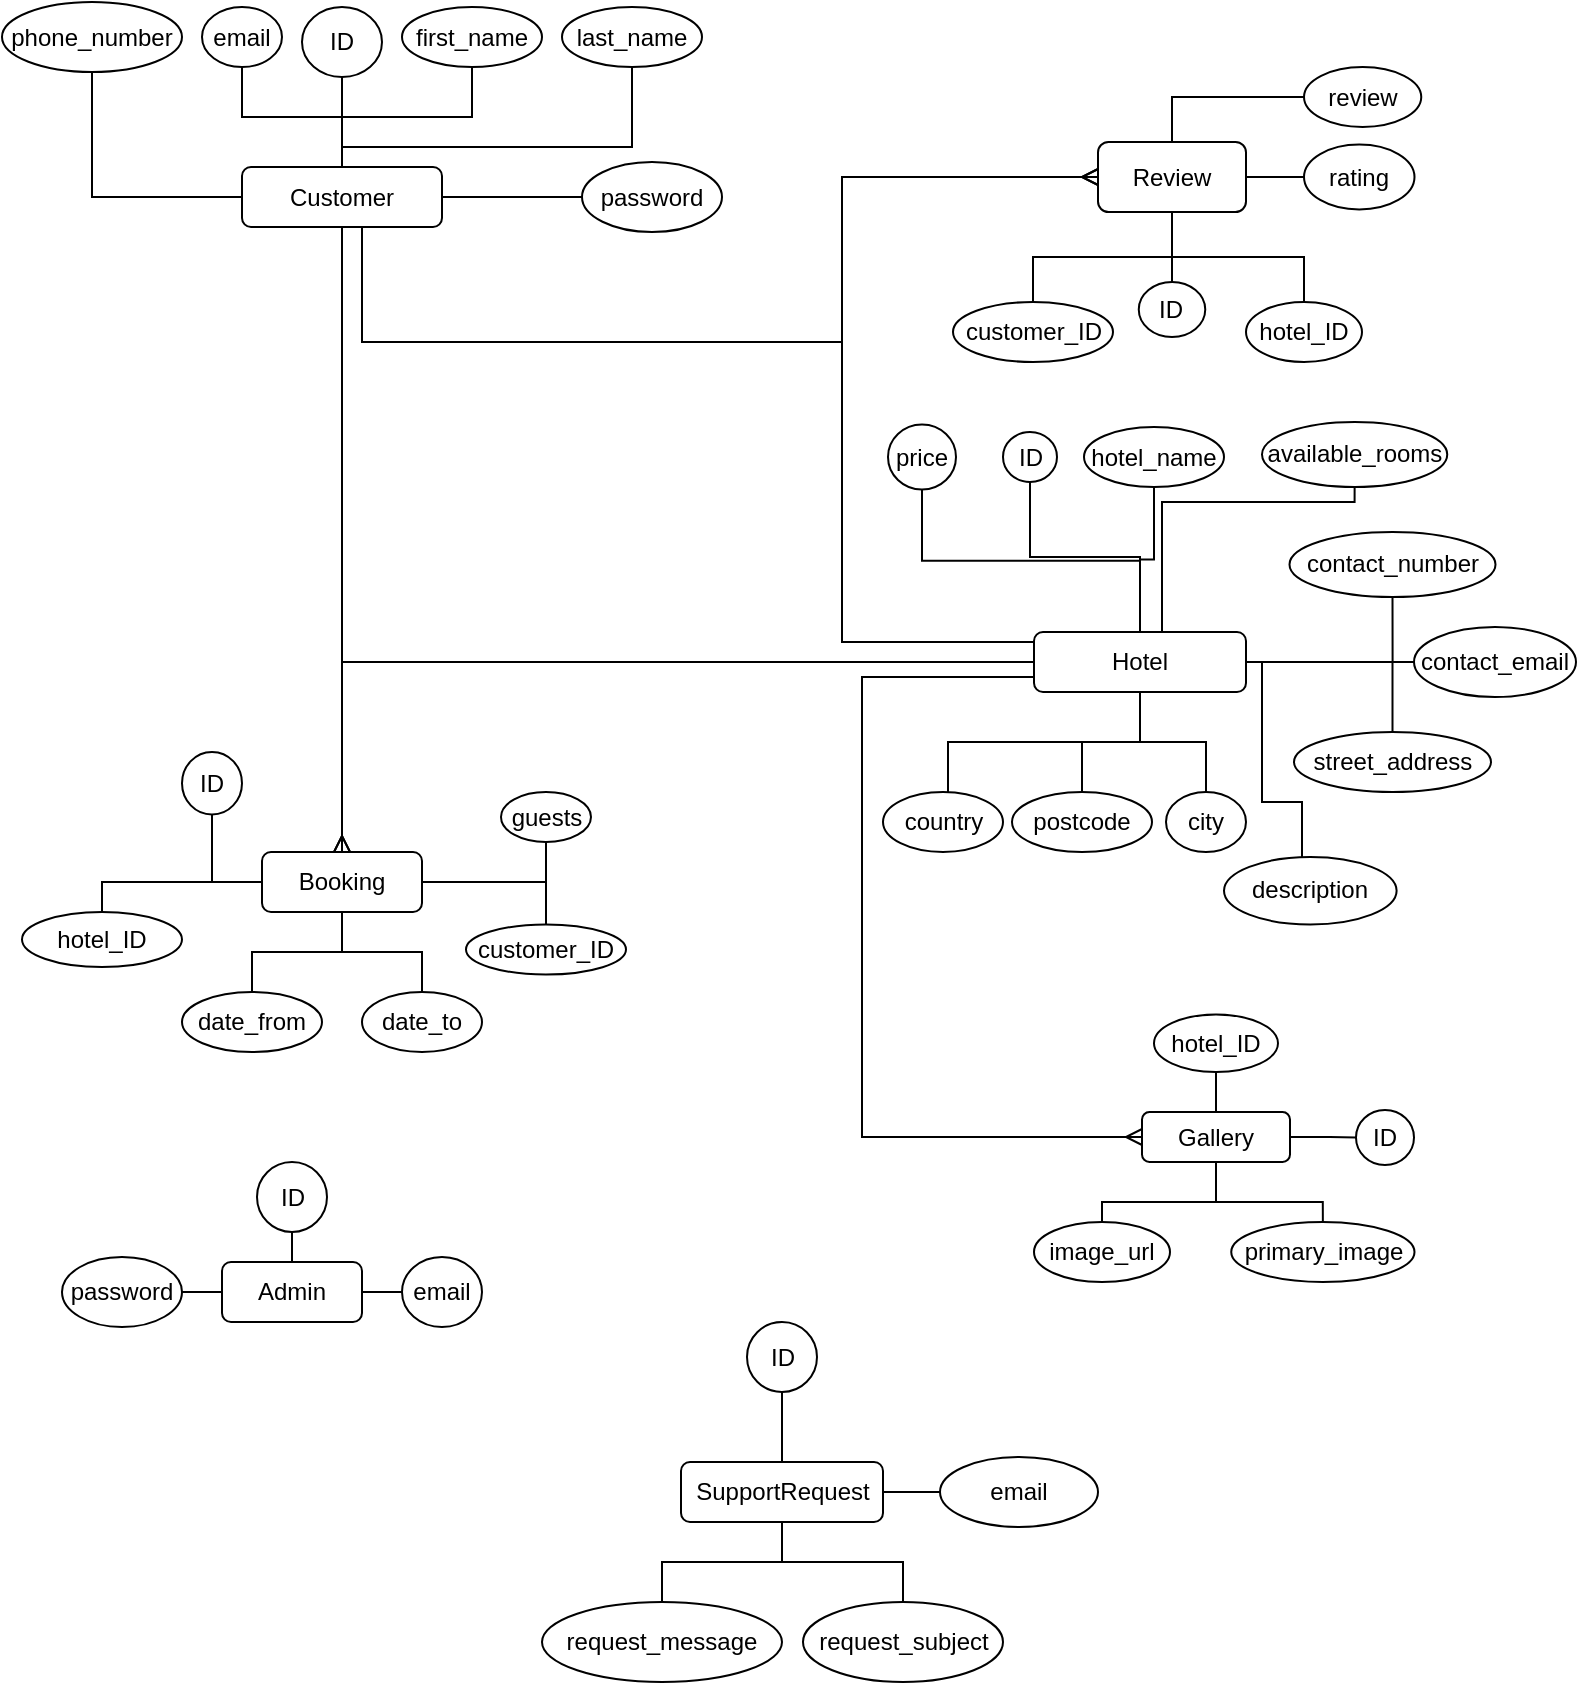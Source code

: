 <mxfile version="20.4.1" type="device"><diagram id="nB0RjBAhZN1iGKr2D2Qt" name="Page-1"><mxGraphModel dx="1422" dy="768" grid="1" gridSize="10" guides="1" tooltips="1" connect="1" arrows="1" fold="1" page="1" pageScale="1" pageWidth="827" pageHeight="1169" math="0" shadow="0"><root><mxCell id="0"/><mxCell id="1" parent="0"/><mxCell id="jhrG1ouG3pOS4XWM5spg-3" value="" style="edgeStyle=orthogonalEdgeStyle;rounded=0;orthogonalLoop=1;jettySize=auto;html=1;endArrow=none;endFill=0;" parent="1" source="jhrG1ouG3pOS4XWM5spg-1" target="jhrG1ouG3pOS4XWM5spg-2" edge="1"><mxGeometry relative="1" as="geometry"/></mxCell><mxCell id="jhrG1ouG3pOS4XWM5spg-10" value="" style="edgeStyle=orthogonalEdgeStyle;rounded=0;orthogonalLoop=1;jettySize=auto;html=1;endArrow=none;endFill=0;" parent="1" source="jhrG1ouG3pOS4XWM5spg-1" target="jhrG1ouG3pOS4XWM5spg-9" edge="1"><mxGeometry relative="1" as="geometry"/></mxCell><mxCell id="jhrG1ouG3pOS4XWM5spg-12" value="" style="edgeStyle=orthogonalEdgeStyle;rounded=0;orthogonalLoop=1;jettySize=auto;html=1;endArrow=none;endFill=0;" parent="1" source="jhrG1ouG3pOS4XWM5spg-1" target="jhrG1ouG3pOS4XWM5spg-11" edge="1"><mxGeometry relative="1" as="geometry"/></mxCell><mxCell id="jhrG1ouG3pOS4XWM5spg-14" value="" style="edgeStyle=orthogonalEdgeStyle;rounded=0;orthogonalLoop=1;jettySize=auto;html=1;endArrow=none;endFill=0;" parent="1" source="jhrG1ouG3pOS4XWM5spg-1" target="jhrG1ouG3pOS4XWM5spg-13" edge="1"><mxGeometry relative="1" as="geometry"/></mxCell><mxCell id="jhrG1ouG3pOS4XWM5spg-16" value="" style="edgeStyle=orthogonalEdgeStyle;rounded=0;orthogonalLoop=1;jettySize=auto;html=1;endArrow=none;endFill=0;" parent="1" source="jhrG1ouG3pOS4XWM5spg-1" target="jhrG1ouG3pOS4XWM5spg-15" edge="1"><mxGeometry relative="1" as="geometry"><Array as="points"><mxPoint x="210" y="132.5"/><mxPoint x="355" y="132.5"/></Array></mxGeometry></mxCell><mxCell id="jhrG1ouG3pOS4XWM5spg-18" value="" style="edgeStyle=orthogonalEdgeStyle;rounded=0;orthogonalLoop=1;jettySize=auto;html=1;endArrow=none;endFill=0;" parent="1" source="jhrG1ouG3pOS4XWM5spg-1" target="jhrG1ouG3pOS4XWM5spg-17" edge="1"><mxGeometry relative="1" as="geometry"/></mxCell><mxCell id="jhrG1ouG3pOS4XWM5spg-55" style="edgeStyle=orthogonalEdgeStyle;rounded=0;orthogonalLoop=1;jettySize=auto;html=1;endArrow=ERmany;endFill=0;" parent="1" source="jhrG1ouG3pOS4XWM5spg-1" target="jhrG1ouG3pOS4XWM5spg-38" edge="1"><mxGeometry relative="1" as="geometry"><Array as="points"><mxPoint x="210" y="410"/><mxPoint x="210" y="410"/></Array></mxGeometry></mxCell><mxCell id="jhrG1ouG3pOS4XWM5spg-74" style="edgeStyle=orthogonalEdgeStyle;rounded=0;orthogonalLoop=1;jettySize=auto;html=1;exitX=0.5;exitY=1;exitDx=0;exitDy=0;entryX=0;entryY=0.5;entryDx=0;entryDy=0;endArrow=ERmany;endFill=0;" parent="1" source="jhrG1ouG3pOS4XWM5spg-1" target="jhrG1ouG3pOS4XWM5spg-57" edge="1"><mxGeometry relative="1" as="geometry"><Array as="points"><mxPoint x="220" y="172"/><mxPoint x="220" y="230"/><mxPoint x="460" y="230"/><mxPoint x="460" y="148"/></Array></mxGeometry></mxCell><mxCell id="jhrG1ouG3pOS4XWM5spg-1" value="Customer" style="rounded=1;whiteSpace=wrap;html=1;" parent="1" vertex="1"><mxGeometry x="160" y="142.5" width="100" height="30" as="geometry"/></mxCell><mxCell id="jhrG1ouG3pOS4XWM5spg-2" value="ID" style="ellipse;whiteSpace=wrap;html=1;rounded=1;" parent="1" vertex="1"><mxGeometry x="190" y="62.5" width="40" height="35" as="geometry"/></mxCell><mxCell id="jhrG1ouG3pOS4XWM5spg-9" value="first_name" style="ellipse;whiteSpace=wrap;html=1;rounded=1;" parent="1" vertex="1"><mxGeometry x="240" y="62.5" width="70" height="30" as="geometry"/></mxCell><mxCell id="jhrG1ouG3pOS4XWM5spg-11" value="email" style="ellipse;whiteSpace=wrap;html=1;rounded=1;" parent="1" vertex="1"><mxGeometry x="140" y="62.5" width="40" height="30" as="geometry"/></mxCell><mxCell id="jhrG1ouG3pOS4XWM5spg-13" value="phone_number" style="ellipse;whiteSpace=wrap;html=1;rounded=1;" parent="1" vertex="1"><mxGeometry x="40" y="60" width="90" height="35" as="geometry"/></mxCell><mxCell id="jhrG1ouG3pOS4XWM5spg-15" value="last_name" style="ellipse;whiteSpace=wrap;html=1;rounded=1;" parent="1" vertex="1"><mxGeometry x="320" y="62.5" width="70" height="30" as="geometry"/></mxCell><mxCell id="jhrG1ouG3pOS4XWM5spg-17" value="password" style="ellipse;whiteSpace=wrap;html=1;rounded=1;" parent="1" vertex="1"><mxGeometry x="330" y="140" width="70" height="35" as="geometry"/></mxCell><mxCell id="jhrG1ouG3pOS4XWM5spg-25" value="" style="edgeStyle=orthogonalEdgeStyle;rounded=0;orthogonalLoop=1;jettySize=auto;html=1;endArrow=none;endFill=0;" parent="1" source="jhrG1ouG3pOS4XWM5spg-19" target="jhrG1ouG3pOS4XWM5spg-24" edge="1"><mxGeometry relative="1" as="geometry"/></mxCell><mxCell id="jhrG1ouG3pOS4XWM5spg-27" value="" style="edgeStyle=orthogonalEdgeStyle;rounded=0;orthogonalLoop=1;jettySize=auto;html=1;endArrow=none;endFill=0;" parent="1" source="jhrG1ouG3pOS4XWM5spg-19" target="jhrG1ouG3pOS4XWM5spg-26" edge="1"><mxGeometry relative="1" as="geometry"/></mxCell><mxCell id="jhrG1ouG3pOS4XWM5spg-29" value="" style="edgeStyle=orthogonalEdgeStyle;rounded=0;orthogonalLoop=1;jettySize=auto;html=1;endArrow=none;endFill=0;" parent="1" source="jhrG1ouG3pOS4XWM5spg-19" target="jhrG1ouG3pOS4XWM5spg-28" edge="1"><mxGeometry relative="1" as="geometry"/></mxCell><mxCell id="jhrG1ouG3pOS4XWM5spg-31" value="" style="edgeStyle=orthogonalEdgeStyle;rounded=0;orthogonalLoop=1;jettySize=auto;html=1;endArrow=none;endFill=0;" parent="1" source="jhrG1ouG3pOS4XWM5spg-19" target="jhrG1ouG3pOS4XWM5spg-30" edge="1"><mxGeometry relative="1" as="geometry"/></mxCell><mxCell id="jhrG1ouG3pOS4XWM5spg-35" value="" style="edgeStyle=orthogonalEdgeStyle;rounded=0;orthogonalLoop=1;jettySize=auto;html=1;endArrow=none;endFill=0;" parent="1" source="jhrG1ouG3pOS4XWM5spg-19" target="jhrG1ouG3pOS4XWM5spg-34" edge="1"><mxGeometry relative="1" as="geometry"/></mxCell><mxCell id="jhrG1ouG3pOS4XWM5spg-37" value="" style="edgeStyle=orthogonalEdgeStyle;rounded=0;orthogonalLoop=1;jettySize=auto;html=1;endArrow=none;endFill=0;" parent="1" source="jhrG1ouG3pOS4XWM5spg-19" target="jhrG1ouG3pOS4XWM5spg-36" edge="1"><mxGeometry relative="1" as="geometry"><Array as="points"><mxPoint x="609" y="430"/><mxPoint x="513" y="430"/></Array></mxGeometry></mxCell><mxCell id="jhrG1ouG3pOS4XWM5spg-54" style="edgeStyle=orthogonalEdgeStyle;rounded=0;orthogonalLoop=1;jettySize=auto;html=1;endArrow=ERmany;endFill=0;" parent="1" source="jhrG1ouG3pOS4XWM5spg-19" target="jhrG1ouG3pOS4XWM5spg-38" edge="1"><mxGeometry relative="1" as="geometry"><Array as="points"><mxPoint x="210" y="390"/></Array></mxGeometry></mxCell><mxCell id="jhrG1ouG3pOS4XWM5spg-73" style="edgeStyle=orthogonalEdgeStyle;rounded=0;orthogonalLoop=1;jettySize=auto;html=1;entryX=0;entryY=0.5;entryDx=0;entryDy=0;endArrow=ERmany;endFill=0;" parent="1" source="jhrG1ouG3pOS4XWM5spg-19" target="jhrG1ouG3pOS4XWM5spg-57" edge="1"><mxGeometry relative="1" as="geometry"><Array as="points"><mxPoint x="460" y="380"/><mxPoint x="460" y="148"/></Array></mxGeometry></mxCell><mxCell id="jhrG1ouG3pOS4XWM5spg-84" style="edgeStyle=orthogonalEdgeStyle;rounded=0;orthogonalLoop=1;jettySize=auto;html=1;exitX=0;exitY=0.75;exitDx=0;exitDy=0;entryX=0;entryY=0.5;entryDx=0;entryDy=0;endArrow=ERmany;endFill=0;" parent="1" source="jhrG1ouG3pOS4XWM5spg-19" target="jhrG1ouG3pOS4XWM5spg-75" edge="1"><mxGeometry relative="1" as="geometry"><Array as="points"><mxPoint x="470" y="398"/><mxPoint x="470" y="628"/></Array></mxGeometry></mxCell><mxCell id="8VqEJ2_1UHGYgusqX-OY-3" style="edgeStyle=orthogonalEdgeStyle;rounded=0;orthogonalLoop=1;jettySize=auto;html=1;exitX=0.5;exitY=0;exitDx=0;exitDy=0;entryX=0.5;entryY=1;entryDx=0;entryDy=0;endArrow=none;endFill=0;" parent="1" source="jhrG1ouG3pOS4XWM5spg-19" target="jhrG1ouG3pOS4XWM5spg-32" edge="1"><mxGeometry relative="1" as="geometry"/></mxCell><mxCell id="8VqEJ2_1UHGYgusqX-OY-4" style="edgeStyle=orthogonalEdgeStyle;rounded=0;orthogonalLoop=1;jettySize=auto;html=1;exitX=0.5;exitY=0;exitDx=0;exitDy=0;entryX=0.5;entryY=1;entryDx=0;entryDy=0;endArrow=none;endFill=0;" parent="1" source="jhrG1ouG3pOS4XWM5spg-19" target="jhrG1ouG3pOS4XWM5spg-20" edge="1"><mxGeometry relative="1" as="geometry"/></mxCell><mxCell id="8VqEJ2_1UHGYgusqX-OY-5" style="edgeStyle=orthogonalEdgeStyle;rounded=0;orthogonalLoop=1;jettySize=auto;html=1;exitX=0.5;exitY=0;exitDx=0;exitDy=0;entryX=0.5;entryY=1;entryDx=0;entryDy=0;endArrow=none;endFill=0;" parent="1" source="jhrG1ouG3pOS4XWM5spg-19" target="jhrG1ouG3pOS4XWM5spg-22" edge="1"><mxGeometry relative="1" as="geometry"/></mxCell><mxCell id="8VqEJ2_1UHGYgusqX-OY-6" style="edgeStyle=orthogonalEdgeStyle;rounded=0;orthogonalLoop=1;jettySize=auto;html=1;exitX=0.5;exitY=0;exitDx=0;exitDy=0;entryX=0.5;entryY=1;entryDx=0;entryDy=0;endArrow=none;endFill=0;" parent="1" source="jhrG1ouG3pOS4XWM5spg-19" target="8VqEJ2_1UHGYgusqX-OY-1" edge="1"><mxGeometry relative="1" as="geometry"><Array as="points"><mxPoint x="620" y="375"/><mxPoint x="620" y="310"/><mxPoint x="716" y="310"/></Array></mxGeometry></mxCell><mxCell id="y7V5riwF41VDNK4U5MdQ-2" value="" style="edgeStyle=orthogonalEdgeStyle;rounded=0;orthogonalLoop=1;jettySize=auto;html=1;endArrow=none;endFill=0;" edge="1" parent="1" source="jhrG1ouG3pOS4XWM5spg-19" target="y7V5riwF41VDNK4U5MdQ-1"><mxGeometry relative="1" as="geometry"><Array as="points"><mxPoint x="670" y="390"/><mxPoint x="670" y="460"/><mxPoint x="690" y="460"/></Array></mxGeometry></mxCell><mxCell id="jhrG1ouG3pOS4XWM5spg-19" value="Hotel" style="rounded=1;whiteSpace=wrap;html=1;" parent="1" vertex="1"><mxGeometry x="556" y="375" width="106" height="30" as="geometry"/></mxCell><mxCell id="jhrG1ouG3pOS4XWM5spg-20" value="ID" style="ellipse;whiteSpace=wrap;html=1;rounded=1;" parent="1" vertex="1"><mxGeometry x="540.5" y="275" width="27" height="25" as="geometry"/></mxCell><mxCell id="jhrG1ouG3pOS4XWM5spg-22" value="hotel_name" style="ellipse;whiteSpace=wrap;html=1;rounded=1;" parent="1" vertex="1"><mxGeometry x="581" y="272.5" width="70" height="30" as="geometry"/></mxCell><mxCell id="jhrG1ouG3pOS4XWM5spg-24" value="contact_number" style="ellipse;whiteSpace=wrap;html=1;rounded=1;" parent="1" vertex="1"><mxGeometry x="683.75" y="325" width="103" height="32.5" as="geometry"/></mxCell><mxCell id="jhrG1ouG3pOS4XWM5spg-26" value="contact_email" style="ellipse;whiteSpace=wrap;html=1;rounded=1;" parent="1" vertex="1"><mxGeometry x="746" y="372.5" width="81" height="35" as="geometry"/></mxCell><mxCell id="jhrG1ouG3pOS4XWM5spg-28" value="street_address" style="ellipse;whiteSpace=wrap;html=1;rounded=1;" parent="1" vertex="1"><mxGeometry x="686" y="425" width="98.5" height="30" as="geometry"/></mxCell><mxCell id="jhrG1ouG3pOS4XWM5spg-30" value="city" style="ellipse;whiteSpace=wrap;html=1;rounded=1;" parent="1" vertex="1"><mxGeometry x="622" y="455" width="40" height="30" as="geometry"/></mxCell><mxCell id="jhrG1ouG3pOS4XWM5spg-32" value="price" style="ellipse;whiteSpace=wrap;html=1;rounded=1;" parent="1" vertex="1"><mxGeometry x="483" y="271.25" width="34" height="32.5" as="geometry"/></mxCell><mxCell id="jhrG1ouG3pOS4XWM5spg-34" value="postcode" style="ellipse;whiteSpace=wrap;html=1;rounded=1;" parent="1" vertex="1"><mxGeometry x="545" y="455" width="70" height="30" as="geometry"/></mxCell><mxCell id="jhrG1ouG3pOS4XWM5spg-36" value="country" style="ellipse;whiteSpace=wrap;html=1;rounded=1;" parent="1" vertex="1"><mxGeometry x="480.5" y="455" width="60" height="30" as="geometry"/></mxCell><mxCell id="jhrG1ouG3pOS4XWM5spg-41" value="" style="edgeStyle=orthogonalEdgeStyle;rounded=0;orthogonalLoop=1;jettySize=auto;html=1;endArrow=none;endFill=0;" parent="1" source="jhrG1ouG3pOS4XWM5spg-38" target="jhrG1ouG3pOS4XWM5spg-40" edge="1"><mxGeometry relative="1" as="geometry"/></mxCell><mxCell id="jhrG1ouG3pOS4XWM5spg-43" value="" style="edgeStyle=orthogonalEdgeStyle;rounded=0;orthogonalLoop=1;jettySize=auto;html=1;endArrow=none;endFill=0;" parent="1" source="jhrG1ouG3pOS4XWM5spg-38" target="jhrG1ouG3pOS4XWM5spg-42" edge="1"><mxGeometry relative="1" as="geometry"/></mxCell><mxCell id="jhrG1ouG3pOS4XWM5spg-47" value="" style="edgeStyle=orthogonalEdgeStyle;rounded=0;orthogonalLoop=1;jettySize=auto;html=1;endArrow=none;endFill=0;" parent="1" source="jhrG1ouG3pOS4XWM5spg-38" target="jhrG1ouG3pOS4XWM5spg-46" edge="1"><mxGeometry relative="1" as="geometry"/></mxCell><mxCell id="jhrG1ouG3pOS4XWM5spg-49" value="" style="edgeStyle=orthogonalEdgeStyle;rounded=0;orthogonalLoop=1;jettySize=auto;html=1;endArrow=none;endFill=0;" parent="1" source="jhrG1ouG3pOS4XWM5spg-38" target="jhrG1ouG3pOS4XWM5spg-48" edge="1"><mxGeometry relative="1" as="geometry"/></mxCell><mxCell id="jhrG1ouG3pOS4XWM5spg-56" style="edgeStyle=orthogonalEdgeStyle;rounded=0;orthogonalLoop=1;jettySize=auto;html=1;entryX=0.5;entryY=0;entryDx=0;entryDy=0;endArrow=none;endFill=0;" parent="1" source="jhrG1ouG3pOS4XWM5spg-38" target="jhrG1ouG3pOS4XWM5spg-44" edge="1"><mxGeometry relative="1" as="geometry"><mxPoint x="90" y="518.75" as="targetPoint"/><Array as="points"><mxPoint x="90" y="500"/></Array></mxGeometry></mxCell><mxCell id="8VqEJ2_1UHGYgusqX-OY-8" value="" style="edgeStyle=orthogonalEdgeStyle;rounded=0;orthogonalLoop=1;jettySize=auto;html=1;endArrow=none;endFill=0;" parent="1" source="jhrG1ouG3pOS4XWM5spg-38" target="8VqEJ2_1UHGYgusqX-OY-7" edge="1"><mxGeometry relative="1" as="geometry"/></mxCell><mxCell id="jhrG1ouG3pOS4XWM5spg-38" value="Booking" style="rounded=1;whiteSpace=wrap;html=1;" parent="1" vertex="1"><mxGeometry x="170" y="485" width="80" height="30" as="geometry"/></mxCell><mxCell id="jhrG1ouG3pOS4XWM5spg-40" value="ID" style="ellipse;whiteSpace=wrap;html=1;rounded=1;" parent="1" vertex="1"><mxGeometry x="130" y="435" width="30" height="31.25" as="geometry"/></mxCell><mxCell id="jhrG1ouG3pOS4XWM5spg-42" value="customer_ID" style="ellipse;whiteSpace=wrap;html=1;rounded=1;" parent="1" vertex="1"><mxGeometry x="272" y="521.25" width="80" height="25" as="geometry"/></mxCell><mxCell id="jhrG1ouG3pOS4XWM5spg-44" value="hotel_ID" style="ellipse;whiteSpace=wrap;html=1;rounded=1;" parent="1" vertex="1"><mxGeometry x="50" y="515" width="80" height="27.5" as="geometry"/></mxCell><mxCell id="jhrG1ouG3pOS4XWM5spg-46" value="date_from" style="ellipse;whiteSpace=wrap;html=1;rounded=1;" parent="1" vertex="1"><mxGeometry x="130" y="555" width="70" height="30" as="geometry"/></mxCell><mxCell id="jhrG1ouG3pOS4XWM5spg-48" value="date_to" style="ellipse;whiteSpace=wrap;html=1;rounded=1;" parent="1" vertex="1"><mxGeometry x="220" y="555" width="60" height="30" as="geometry"/></mxCell><mxCell id="jhrG1ouG3pOS4XWM5spg-60" value="" style="edgeStyle=orthogonalEdgeStyle;rounded=0;orthogonalLoop=1;jettySize=auto;html=1;endArrow=none;endFill=0;" parent="1" source="jhrG1ouG3pOS4XWM5spg-57" target="jhrG1ouG3pOS4XWM5spg-59" edge="1"><mxGeometry relative="1" as="geometry"/></mxCell><mxCell id="jhrG1ouG3pOS4XWM5spg-63" value="" style="edgeStyle=orthogonalEdgeStyle;rounded=0;orthogonalLoop=1;jettySize=auto;html=1;endArrow=none;endFill=0;" parent="1" source="jhrG1ouG3pOS4XWM5spg-57" target="jhrG1ouG3pOS4XWM5spg-62" edge="1"><mxGeometry relative="1" as="geometry"/></mxCell><mxCell id="jhrG1ouG3pOS4XWM5spg-66" value="" style="edgeStyle=orthogonalEdgeStyle;rounded=0;orthogonalLoop=1;jettySize=auto;html=1;endArrow=none;endFill=0;" parent="1" source="jhrG1ouG3pOS4XWM5spg-57" target="jhrG1ouG3pOS4XWM5spg-65" edge="1"><mxGeometry relative="1" as="geometry"/></mxCell><mxCell id="jhrG1ouG3pOS4XWM5spg-68" value="" style="edgeStyle=orthogonalEdgeStyle;rounded=0;orthogonalLoop=1;jettySize=auto;html=1;endArrow=none;endFill=0;" parent="1" source="jhrG1ouG3pOS4XWM5spg-57" target="jhrG1ouG3pOS4XWM5spg-67" edge="1"><mxGeometry relative="1" as="geometry"/></mxCell><mxCell id="jhrG1ouG3pOS4XWM5spg-71" style="edgeStyle=orthogonalEdgeStyle;rounded=0;orthogonalLoop=1;jettySize=auto;html=1;exitX=0.5;exitY=0;exitDx=0;exitDy=0;entryX=0;entryY=0.5;entryDx=0;entryDy=0;endArrow=none;endFill=0;" parent="1" source="jhrG1ouG3pOS4XWM5spg-57" target="jhrG1ouG3pOS4XWM5spg-69" edge="1"><mxGeometry relative="1" as="geometry"/></mxCell><mxCell id="jhrG1ouG3pOS4XWM5spg-57" value="Review" style="rounded=1;whiteSpace=wrap;html=1;" parent="1" vertex="1"><mxGeometry x="588" y="130" width="74" height="35" as="geometry"/></mxCell><mxCell id="jhrG1ouG3pOS4XWM5spg-59" value="ID" style="ellipse;whiteSpace=wrap;html=1;rounded=1;" parent="1" vertex="1"><mxGeometry x="608.38" y="200" width="33.25" height="27.5" as="geometry"/></mxCell><mxCell id="jhrG1ouG3pOS4XWM5spg-62" value="customer_ID" style="ellipse;whiteSpace=wrap;html=1;rounded=1;" parent="1" vertex="1"><mxGeometry x="515.5" y="210" width="80" height="30" as="geometry"/></mxCell><mxCell id="jhrG1ouG3pOS4XWM5spg-65" value="hotel_ID" style="ellipse;whiteSpace=wrap;html=1;rounded=1;" parent="1" vertex="1"><mxGeometry x="662" y="210" width="58" height="30" as="geometry"/></mxCell><mxCell id="jhrG1ouG3pOS4XWM5spg-67" value="rating" style="ellipse;whiteSpace=wrap;html=1;rounded=1;" parent="1" vertex="1"><mxGeometry x="691" y="131.25" width="55.25" height="32.5" as="geometry"/></mxCell><mxCell id="jhrG1ouG3pOS4XWM5spg-69" value="review" style="ellipse;whiteSpace=wrap;html=1;rounded=1;" parent="1" vertex="1"><mxGeometry x="691" y="92.5" width="58.63" height="30" as="geometry"/></mxCell><mxCell id="jhrG1ouG3pOS4XWM5spg-77" value="" style="edgeStyle=orthogonalEdgeStyle;rounded=0;orthogonalLoop=1;jettySize=auto;html=1;endArrow=none;endFill=0;" parent="1" source="jhrG1ouG3pOS4XWM5spg-75" target="jhrG1ouG3pOS4XWM5spg-76" edge="1"><mxGeometry relative="1" as="geometry"/></mxCell><mxCell id="jhrG1ouG3pOS4XWM5spg-79" value="" style="edgeStyle=orthogonalEdgeStyle;rounded=0;orthogonalLoop=1;jettySize=auto;html=1;endArrow=none;endFill=0;" parent="1" source="jhrG1ouG3pOS4XWM5spg-75" target="jhrG1ouG3pOS4XWM5spg-78" edge="1"><mxGeometry relative="1" as="geometry"/></mxCell><mxCell id="jhrG1ouG3pOS4XWM5spg-81" value="" style="edgeStyle=orthogonalEdgeStyle;rounded=0;orthogonalLoop=1;jettySize=auto;html=1;endArrow=none;endFill=0;" parent="1" source="jhrG1ouG3pOS4XWM5spg-75" target="jhrG1ouG3pOS4XWM5spg-80" edge="1"><mxGeometry relative="1" as="geometry"/></mxCell><mxCell id="y7V5riwF41VDNK4U5MdQ-4" value="" style="edgeStyle=orthogonalEdgeStyle;rounded=0;orthogonalLoop=1;jettySize=auto;html=1;endArrow=none;endFill=0;" edge="1" parent="1" source="jhrG1ouG3pOS4XWM5spg-75" target="y7V5riwF41VDNK4U5MdQ-3"><mxGeometry relative="1" as="geometry"/></mxCell><mxCell id="jhrG1ouG3pOS4XWM5spg-75" value="Gallery" style="rounded=1;whiteSpace=wrap;html=1;" parent="1" vertex="1"><mxGeometry x="610" y="615" width="74" height="25" as="geometry"/></mxCell><mxCell id="jhrG1ouG3pOS4XWM5spg-76" value="ID" style="ellipse;whiteSpace=wrap;html=1;rounded=1;" parent="1" vertex="1"><mxGeometry x="717" y="614" width="29" height="27.5" as="geometry"/></mxCell><mxCell id="jhrG1ouG3pOS4XWM5spg-78" value="image_url" style="ellipse;whiteSpace=wrap;html=1;rounded=1;" parent="1" vertex="1"><mxGeometry x="556" y="670" width="68" height="30" as="geometry"/></mxCell><mxCell id="jhrG1ouG3pOS4XWM5spg-80" value="hotel_ID" style="ellipse;whiteSpace=wrap;html=1;rounded=1;" parent="1" vertex="1"><mxGeometry x="616" y="566.25" width="62" height="28.75" as="geometry"/></mxCell><mxCell id="jhrG1ouG3pOS4XWM5spg-87" value="" style="edgeStyle=orthogonalEdgeStyle;rounded=0;orthogonalLoop=1;jettySize=auto;html=1;endArrow=none;endFill=0;" parent="1" source="jhrG1ouG3pOS4XWM5spg-85" target="jhrG1ouG3pOS4XWM5spg-86" edge="1"><mxGeometry relative="1" as="geometry"/></mxCell><mxCell id="jhrG1ouG3pOS4XWM5spg-95" value="" style="edgeStyle=orthogonalEdgeStyle;rounded=0;orthogonalLoop=1;jettySize=auto;html=1;endArrow=none;endFill=0;" parent="1" source="jhrG1ouG3pOS4XWM5spg-85" target="jhrG1ouG3pOS4XWM5spg-94" edge="1"><mxGeometry relative="1" as="geometry"/></mxCell><mxCell id="jhrG1ouG3pOS4XWM5spg-97" value="" style="edgeStyle=orthogonalEdgeStyle;rounded=0;orthogonalLoop=1;jettySize=auto;html=1;endArrow=none;endFill=0;" parent="1" source="jhrG1ouG3pOS4XWM5spg-85" target="jhrG1ouG3pOS4XWM5spg-96" edge="1"><mxGeometry relative="1" as="geometry"/></mxCell><mxCell id="jhrG1ouG3pOS4XWM5spg-85" value="Admin" style="rounded=1;whiteSpace=wrap;html=1;" parent="1" vertex="1"><mxGeometry x="150" y="690" width="70" height="30" as="geometry"/></mxCell><mxCell id="jhrG1ouG3pOS4XWM5spg-86" value="ID" style="ellipse;whiteSpace=wrap;html=1;rounded=1;" parent="1" vertex="1"><mxGeometry x="167.5" y="640" width="35" height="35" as="geometry"/></mxCell><mxCell id="jhrG1ouG3pOS4XWM5spg-94" value="email" style="ellipse;whiteSpace=wrap;html=1;rounded=1;" parent="1" vertex="1"><mxGeometry x="240" y="687.5" width="40" height="35" as="geometry"/></mxCell><mxCell id="jhrG1ouG3pOS4XWM5spg-96" value="password" style="ellipse;whiteSpace=wrap;html=1;rounded=1;" parent="1" vertex="1"><mxGeometry x="70" y="687.5" width="60" height="35" as="geometry"/></mxCell><mxCell id="8VqEJ2_1UHGYgusqX-OY-1" value="available_rooms" style="ellipse;whiteSpace=wrap;html=1;rounded=1;" parent="1" vertex="1"><mxGeometry x="670" y="270" width="92.62" height="32.5" as="geometry"/></mxCell><mxCell id="8VqEJ2_1UHGYgusqX-OY-7" value="guests" style="ellipse;whiteSpace=wrap;html=1;rounded=1;" parent="1" vertex="1"><mxGeometry x="289.5" y="455" width="45" height="25" as="geometry"/></mxCell><mxCell id="y7V5riwF41VDNK4U5MdQ-1" value="description" style="ellipse;whiteSpace=wrap;html=1;rounded=1;" vertex="1" parent="1"><mxGeometry x="651" y="487.5" width="86.31" height="33.75" as="geometry"/></mxCell><mxCell id="y7V5riwF41VDNK4U5MdQ-3" value="primary_image" style="ellipse;whiteSpace=wrap;html=1;rounded=1;" vertex="1" parent="1"><mxGeometry x="654.62" y="670" width="91.63" height="30" as="geometry"/></mxCell><mxCell id="y7V5riwF41VDNK4U5MdQ-7" value="" style="edgeStyle=orthogonalEdgeStyle;rounded=0;orthogonalLoop=1;jettySize=auto;html=1;endArrow=none;endFill=0;" edge="1" parent="1" source="y7V5riwF41VDNK4U5MdQ-5" target="y7V5riwF41VDNK4U5MdQ-6"><mxGeometry relative="1" as="geometry"/></mxCell><mxCell id="y7V5riwF41VDNK4U5MdQ-9" value="" style="edgeStyle=orthogonalEdgeStyle;rounded=0;orthogonalLoop=1;jettySize=auto;html=1;endArrow=none;endFill=0;" edge="1" parent="1" source="y7V5riwF41VDNK4U5MdQ-5" target="y7V5riwF41VDNK4U5MdQ-8"><mxGeometry relative="1" as="geometry"/></mxCell><mxCell id="y7V5riwF41VDNK4U5MdQ-11" value="" style="edgeStyle=orthogonalEdgeStyle;rounded=0;orthogonalLoop=1;jettySize=auto;html=1;endArrow=none;endFill=0;" edge="1" parent="1" source="y7V5riwF41VDNK4U5MdQ-5" target="y7V5riwF41VDNK4U5MdQ-10"><mxGeometry relative="1" as="geometry"/></mxCell><mxCell id="y7V5riwF41VDNK4U5MdQ-13" value="" style="edgeStyle=orthogonalEdgeStyle;rounded=0;orthogonalLoop=1;jettySize=auto;html=1;endArrow=none;endFill=0;" edge="1" parent="1" source="y7V5riwF41VDNK4U5MdQ-5" target="y7V5riwF41VDNK4U5MdQ-12"><mxGeometry relative="1" as="geometry"><Array as="points"><mxPoint x="430" y="840"/><mxPoint x="370" y="840"/></Array></mxGeometry></mxCell><mxCell id="y7V5riwF41VDNK4U5MdQ-5" value="SupportRequest" style="rounded=1;whiteSpace=wrap;html=1;" vertex="1" parent="1"><mxGeometry x="379.5" y="790" width="101" height="30" as="geometry"/></mxCell><mxCell id="y7V5riwF41VDNK4U5MdQ-6" value="ID" style="ellipse;whiteSpace=wrap;html=1;rounded=1;" vertex="1" parent="1"><mxGeometry x="412.5" y="720" width="35" height="35" as="geometry"/></mxCell><mxCell id="y7V5riwF41VDNK4U5MdQ-8" value="email" style="ellipse;whiteSpace=wrap;html=1;rounded=1;" vertex="1" parent="1"><mxGeometry x="509" y="787.5" width="79" height="35" as="geometry"/></mxCell><mxCell id="y7V5riwF41VDNK4U5MdQ-10" value="request_subject" style="ellipse;whiteSpace=wrap;html=1;rounded=1;" vertex="1" parent="1"><mxGeometry x="440.5" y="860" width="100" height="40" as="geometry"/></mxCell><mxCell id="y7V5riwF41VDNK4U5MdQ-12" value="request_message" style="ellipse;whiteSpace=wrap;html=1;rounded=1;" vertex="1" parent="1"><mxGeometry x="310" y="860" width="120" height="40" as="geometry"/></mxCell></root></mxGraphModel></diagram></mxfile>